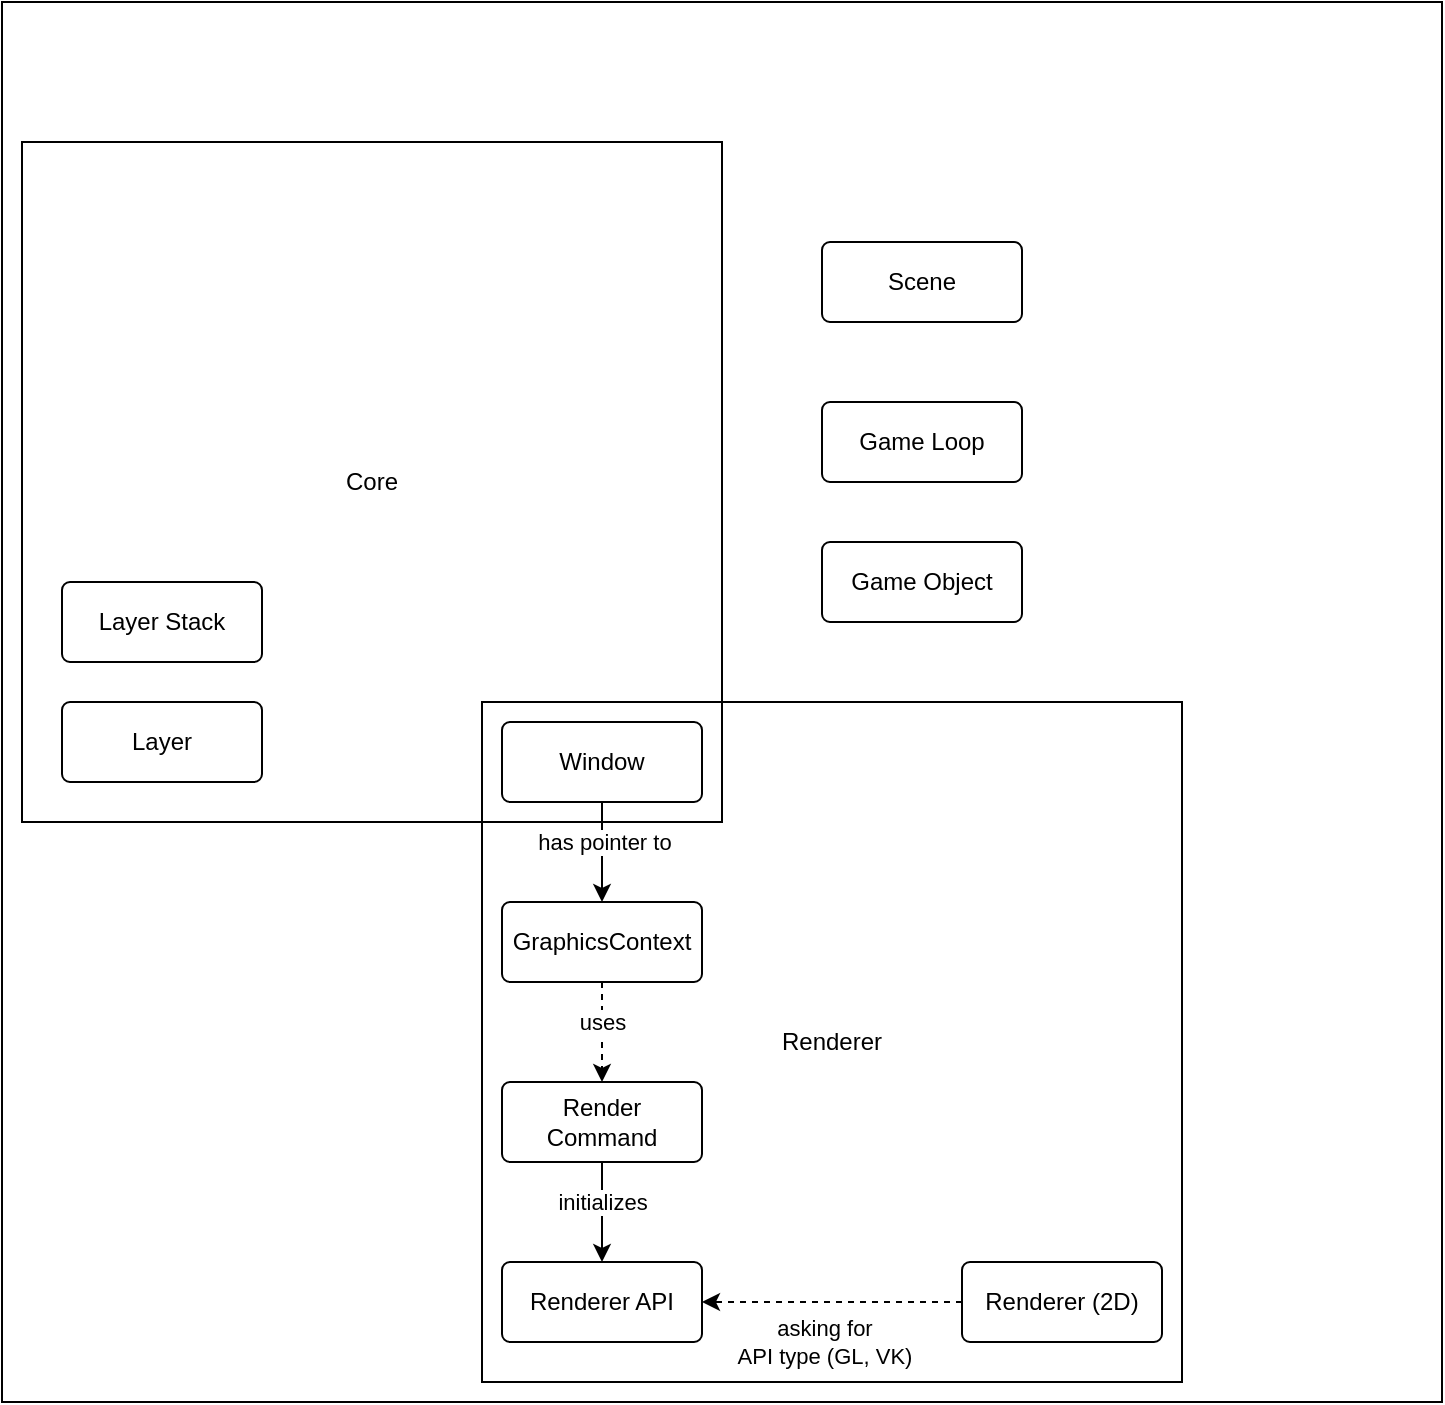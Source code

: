 <mxfile version="13.0.3" type="device"><diagram id="kpVtK3YfdCtTPQUOuVU4" name="Page-1"><mxGraphModel dx="1086" dy="806" grid="1" gridSize="10" guides="1" tooltips="1" connect="1" arrows="1" fold="1" page="1" pageScale="1" pageWidth="850" pageHeight="1100" math="0" shadow="0"><root><mxCell id="0"/><mxCell id="1" parent="0"/><mxCell id="1DXfIcyhkXFMfXSyZwkF-2" value="" style="rounded=0;whiteSpace=wrap;html=1;fillColor=none;" vertex="1" parent="1"><mxGeometry x="30" y="130" width="720" height="700" as="geometry"/></mxCell><mxCell id="1DXfIcyhkXFMfXSyZwkF-1" value="Core" style="rounded=0;whiteSpace=wrap;html=1;fillColor=none;" vertex="1" parent="1"><mxGeometry x="40" y="200" width="350" height="340" as="geometry"/></mxCell><mxCell id="x83A-Ug7by664wZa5htn-1" value="Renderer API" style="rounded=1;arcSize=10;whiteSpace=wrap;html=1;align=center;" parent="1" vertex="1"><mxGeometry x="280" y="760" width="100" height="40" as="geometry"/></mxCell><mxCell id="x83A-Ug7by664wZa5htn-2" value="Renderer (2D)" style="rounded=1;arcSize=10;whiteSpace=wrap;html=1;align=center;" parent="1" vertex="1"><mxGeometry x="510" y="760" width="100" height="40" as="geometry"/></mxCell><mxCell id="x83A-Ug7by664wZa5htn-3" value="GraphicsContext" style="rounded=1;arcSize=10;whiteSpace=wrap;html=1;align=center;" parent="1" vertex="1"><mxGeometry x="280" y="580" width="100" height="40" as="geometry"/></mxCell><mxCell id="x83A-Ug7by664wZa5htn-4" value="Render Command" style="rounded=1;arcSize=10;whiteSpace=wrap;html=1;align=center;" parent="1" vertex="1"><mxGeometry x="280" y="670" width="100" height="40" as="geometry"/></mxCell><mxCell id="x83A-Ug7by664wZa5htn-5" value="Window" style="rounded=1;arcSize=10;whiteSpace=wrap;html=1;align=center;" parent="1" vertex="1"><mxGeometry x="280" y="490" width="100" height="40" as="geometry"/></mxCell><mxCell id="x83A-Ug7by664wZa5htn-10" value="" style="endArrow=classic;html=1;" parent="1" source="x83A-Ug7by664wZa5htn-5" target="x83A-Ug7by664wZa5htn-3" edge="1"><mxGeometry width="50" height="50" relative="1" as="geometry"><mxPoint x="105" y="470" as="sourcePoint"/><mxPoint x="155" y="420" as="targetPoint"/></mxGeometry></mxCell><mxCell id="x83A-Ug7by664wZa5htn-25" value="has pointer to" style="edgeLabel;html=1;align=center;verticalAlign=middle;resizable=0;points=[];" parent="x83A-Ug7by664wZa5htn-10" vertex="1" connectable="0"><mxGeometry x="-0.219" y="1" relative="1" as="geometry"><mxPoint as="offset"/></mxGeometry></mxCell><mxCell id="x83A-Ug7by664wZa5htn-11" value="" style="endArrow=classic;html=1;" parent="1" source="x83A-Ug7by664wZa5htn-4" target="x83A-Ug7by664wZa5htn-1" edge="1"><mxGeometry width="50" height="50" relative="1" as="geometry"><mxPoint x="180" y="800" as="sourcePoint"/><mxPoint x="230" y="750" as="targetPoint"/></mxGeometry></mxCell><mxCell id="x83A-Ug7by664wZa5htn-24" value="initializes" style="edgeLabel;html=1;align=center;verticalAlign=middle;resizable=0;points=[];" parent="x83A-Ug7by664wZa5htn-11" vertex="1" connectable="0"><mxGeometry x="-0.457" y="-1" relative="1" as="geometry"><mxPoint x="1" y="6" as="offset"/></mxGeometry></mxCell><mxCell id="x83A-Ug7by664wZa5htn-19" value="" style="endArrow=classic;html=1;dashed=1;" parent="1" source="x83A-Ug7by664wZa5htn-2" target="x83A-Ug7by664wZa5htn-1" edge="1"><mxGeometry width="50" height="50" relative="1" as="geometry"><mxPoint x="180" y="800" as="sourcePoint"/><mxPoint x="230" y="750" as="targetPoint"/></mxGeometry></mxCell><mxCell id="x83A-Ug7by664wZa5htn-22" value="asking for&lt;br&gt;API type (GL, VK)" style="edgeLabel;html=1;align=center;verticalAlign=middle;resizable=0;points=[];" parent="x83A-Ug7by664wZa5htn-19" vertex="1" connectable="0"><mxGeometry x="-0.433" y="-3" relative="1" as="geometry"><mxPoint x="-32" y="23" as="offset"/></mxGeometry></mxCell><mxCell id="x83A-Ug7by664wZa5htn-27" value="" style="endArrow=classic;html=1;dashed=1;" parent="1" source="x83A-Ug7by664wZa5htn-3" target="x83A-Ug7by664wZa5htn-4" edge="1"><mxGeometry width="50" height="50" relative="1" as="geometry"><mxPoint x="330" y="800" as="sourcePoint"/><mxPoint x="380" y="750" as="targetPoint"/></mxGeometry></mxCell><mxCell id="x83A-Ug7by664wZa5htn-28" value="uses" style="edgeLabel;html=1;align=center;verticalAlign=middle;resizable=0;points=[];" parent="x83A-Ug7by664wZa5htn-27" vertex="1" connectable="0"><mxGeometry x="-0.44" y="-1" relative="1" as="geometry"><mxPoint x="1" y="6" as="offset"/></mxGeometry></mxCell><mxCell id="bSmvcuRgeEJX2CKKR00E-1" value="Scene" style="rounded=1;arcSize=10;whiteSpace=wrap;html=1;align=center;" parent="1" vertex="1"><mxGeometry x="440" y="250" width="100" height="40" as="geometry"/></mxCell><mxCell id="bSmvcuRgeEJX2CKKR00E-2" value="Game Object" style="rounded=1;arcSize=10;whiteSpace=wrap;html=1;align=center;" parent="1" vertex="1"><mxGeometry x="440" y="400" width="100" height="40" as="geometry"/></mxCell><mxCell id="bSmvcuRgeEJX2CKKR00E-3" value="Renderer" style="rounded=0;whiteSpace=wrap;html=1;fillColor=none;" parent="1" vertex="1"><mxGeometry x="270" y="480" width="350" height="340" as="geometry"/></mxCell><mxCell id="bSmvcuRgeEJX2CKKR00E-4" value="Layer" style="rounded=1;arcSize=10;whiteSpace=wrap;html=1;align=center;fillColor=none;" parent="1" vertex="1"><mxGeometry x="60" y="480" width="100" height="40" as="geometry"/></mxCell><mxCell id="bSmvcuRgeEJX2CKKR00E-5" value="Layer Stack" style="rounded=1;arcSize=10;whiteSpace=wrap;html=1;align=center;fillColor=none;" parent="1" vertex="1"><mxGeometry x="60" y="420" width="100" height="40" as="geometry"/></mxCell><mxCell id="bSmvcuRgeEJX2CKKR00E-6" value="Game Loop" style="rounded=1;arcSize=10;whiteSpace=wrap;html=1;align=center;fillColor=none;" parent="1" vertex="1"><mxGeometry x="440" y="330" width="100" height="40" as="geometry"/></mxCell></root></mxGraphModel></diagram></mxfile>